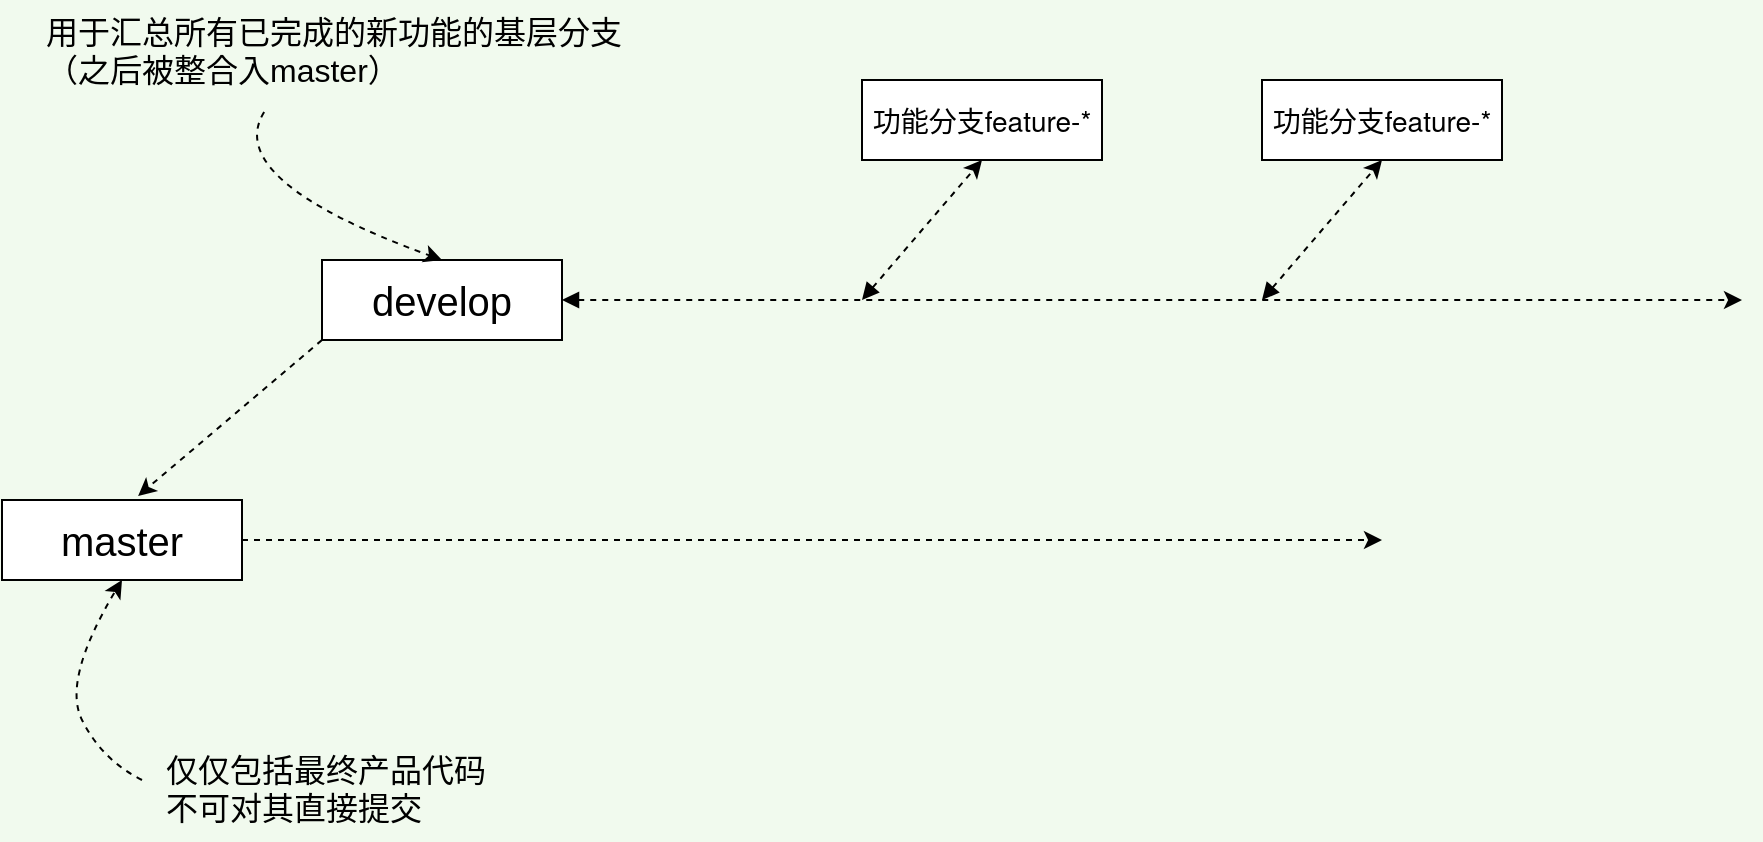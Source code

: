 <mxfile version="20.0.4" type="github">
  <diagram id="ZZ4YLtHEK5VaRvVB3uhA" name="第 1 页">
    <mxGraphModel dx="1422" dy="762" grid="1" gridSize="10" guides="1" tooltips="1" connect="1" arrows="1" fold="1" page="1" pageScale="1" pageWidth="1169" pageHeight="827" background="#F1FAEE" math="0" shadow="0">
      <root>
        <mxCell id="0" />
        <mxCell id="1" parent="0" />
        <mxCell id="Srg9AirzSWLOJNXBrE-P-16" value="master" style="rounded=0;whiteSpace=wrap;html=1;fontSize=20;" vertex="1" parent="1">
          <mxGeometry x="130" y="570" width="120" height="40" as="geometry" />
        </mxCell>
        <mxCell id="Srg9AirzSWLOJNXBrE-P-17" value="" style="endArrow=classic;html=1;rounded=0;fontSize=20;exitX=1;exitY=0.5;exitDx=0;exitDy=0;dashed=1;" edge="1" parent="1" source="Srg9AirzSWLOJNXBrE-P-16">
          <mxGeometry width="50" height="50" relative="1" as="geometry">
            <mxPoint x="290" y="630" as="sourcePoint" />
            <mxPoint x="820" y="590" as="targetPoint" />
          </mxGeometry>
        </mxCell>
        <mxCell id="Srg9AirzSWLOJNXBrE-P-18" value="" style="endArrow=classic;html=1;rounded=0;dashed=1;fontSize=20;entryX=0.567;entryY=-0.05;entryDx=0;entryDy=0;entryPerimeter=0;" edge="1" parent="1" target="Srg9AirzSWLOJNXBrE-P-16">
          <mxGeometry width="50" height="50" relative="1" as="geometry">
            <mxPoint x="290" y="490" as="sourcePoint" />
            <mxPoint x="340" y="460" as="targetPoint" />
          </mxGeometry>
        </mxCell>
        <mxCell id="Srg9AirzSWLOJNXBrE-P-19" value="develop" style="rounded=0;whiteSpace=wrap;html=1;fontSize=20;" vertex="1" parent="1">
          <mxGeometry x="290" y="450" width="120" height="40" as="geometry" />
        </mxCell>
        <mxCell id="Srg9AirzSWLOJNXBrE-P-20" value="仅仅包括最终产品代码&lt;br&gt;不可对其直接提交&lt;br&gt;" style="text;html=1;strokeColor=none;fillColor=none;align=left;verticalAlign=top;whiteSpace=wrap;rounded=0;fontSize=16;" vertex="1" parent="1">
          <mxGeometry x="210" y="689" width="170" height="51" as="geometry" />
        </mxCell>
        <mxCell id="Srg9AirzSWLOJNXBrE-P-21" value="" style="curved=1;endArrow=classic;html=1;rounded=0;dashed=1;fontSize=16;entryX=0.5;entryY=1;entryDx=0;entryDy=0;" edge="1" parent="1" target="Srg9AirzSWLOJNXBrE-P-16">
          <mxGeometry width="50" height="50" relative="1" as="geometry">
            <mxPoint x="200" y="710" as="sourcePoint" />
            <mxPoint x="100" y="640" as="targetPoint" />
            <Array as="points">
              <mxPoint x="180" y="700" />
              <mxPoint x="160" y="660" />
            </Array>
          </mxGeometry>
        </mxCell>
        <mxCell id="Srg9AirzSWLOJNXBrE-P-22" value="用于汇总所有已完成的新功能的基层分支&lt;br&gt;（之后被整合入master）" style="text;html=1;strokeColor=none;fillColor=none;align=left;verticalAlign=top;whiteSpace=wrap;rounded=0;fontSize=16;" vertex="1" parent="1">
          <mxGeometry x="150" y="320" width="290" height="50" as="geometry" />
        </mxCell>
        <mxCell id="Srg9AirzSWLOJNXBrE-P-23" value="" style="curved=1;endArrow=classic;html=1;rounded=0;dashed=1;fontSize=16;entryX=0.5;entryY=0;entryDx=0;entryDy=0;exitX=0.383;exitY=1.12;exitDx=0;exitDy=0;exitPerimeter=0;" edge="1" parent="1" source="Srg9AirzSWLOJNXBrE-P-22" target="Srg9AirzSWLOJNXBrE-P-19">
          <mxGeometry width="50" height="50" relative="1" as="geometry">
            <mxPoint x="310" y="400" as="sourcePoint" />
            <mxPoint x="150" y="450" as="targetPoint" />
            <Array as="points">
              <mxPoint x="240" y="410" />
            </Array>
          </mxGeometry>
        </mxCell>
        <mxCell id="Srg9AirzSWLOJNXBrE-P-24" value="" style="endArrow=classic;html=1;rounded=0;dashed=1;fontSize=16;exitX=1;exitY=0.5;exitDx=0;exitDy=0;startArrow=block;startFill=1;" edge="1" parent="1" source="Srg9AirzSWLOJNXBrE-P-19">
          <mxGeometry width="50" height="50" relative="1" as="geometry">
            <mxPoint x="530" y="510" as="sourcePoint" />
            <mxPoint x="1000" y="470" as="targetPoint" />
          </mxGeometry>
        </mxCell>
        <mxCell id="Srg9AirzSWLOJNXBrE-P-25" value="" style="endArrow=classic;html=1;rounded=0;dashed=1;fontSize=16;entryX=0.5;entryY=1;entryDx=0;entryDy=0;startArrow=block;startFill=1;" edge="1" parent="1">
          <mxGeometry width="50" height="50" relative="1" as="geometry">
            <mxPoint x="760" y="470" as="sourcePoint" />
            <mxPoint x="820" y="400" as="targetPoint" />
          </mxGeometry>
        </mxCell>
        <mxCell id="Srg9AirzSWLOJNXBrE-P-26" value="功能分支&lt;span style=&quot;font-family: &amp;quot;PingFang SC&amp;quot;, &amp;quot;Microsoft YaHei&amp;quot;, &amp;quot;Helvetica Neue&amp;quot;, Helvetica, Arial, sans-serif; font-size: 14px; text-align: left; background-color: rgb(255, 255, 255);&quot;&gt;feature-*&lt;/span&gt;" style="rounded=0;whiteSpace=wrap;html=1;fontSize=14;" vertex="1" parent="1">
          <mxGeometry x="560" y="360" width="120" height="40" as="geometry" />
        </mxCell>
        <mxCell id="Srg9AirzSWLOJNXBrE-P-27" value="" style="endArrow=classic;html=1;rounded=0;dashed=1;fontSize=16;entryX=0.5;entryY=1;entryDx=0;entryDy=0;startArrow=block;startFill=1;" edge="1" parent="1" target="Srg9AirzSWLOJNXBrE-P-26">
          <mxGeometry width="50" height="50" relative="1" as="geometry">
            <mxPoint x="560" y="470" as="sourcePoint" />
            <mxPoint x="612" y="400" as="targetPoint" />
          </mxGeometry>
        </mxCell>
        <mxCell id="Srg9AirzSWLOJNXBrE-P-29" value="功能分支&lt;span style=&quot;font-family: &amp;quot;PingFang SC&amp;quot;, &amp;quot;Microsoft YaHei&amp;quot;, &amp;quot;Helvetica Neue&amp;quot;, Helvetica, Arial, sans-serif; font-size: 14px; text-align: left; background-color: rgb(255, 255, 255);&quot;&gt;feature-*&lt;/span&gt;" style="rounded=0;whiteSpace=wrap;html=1;fontSize=14;" vertex="1" parent="1">
          <mxGeometry x="760" y="360" width="120" height="40" as="geometry" />
        </mxCell>
      </root>
    </mxGraphModel>
  </diagram>
</mxfile>
